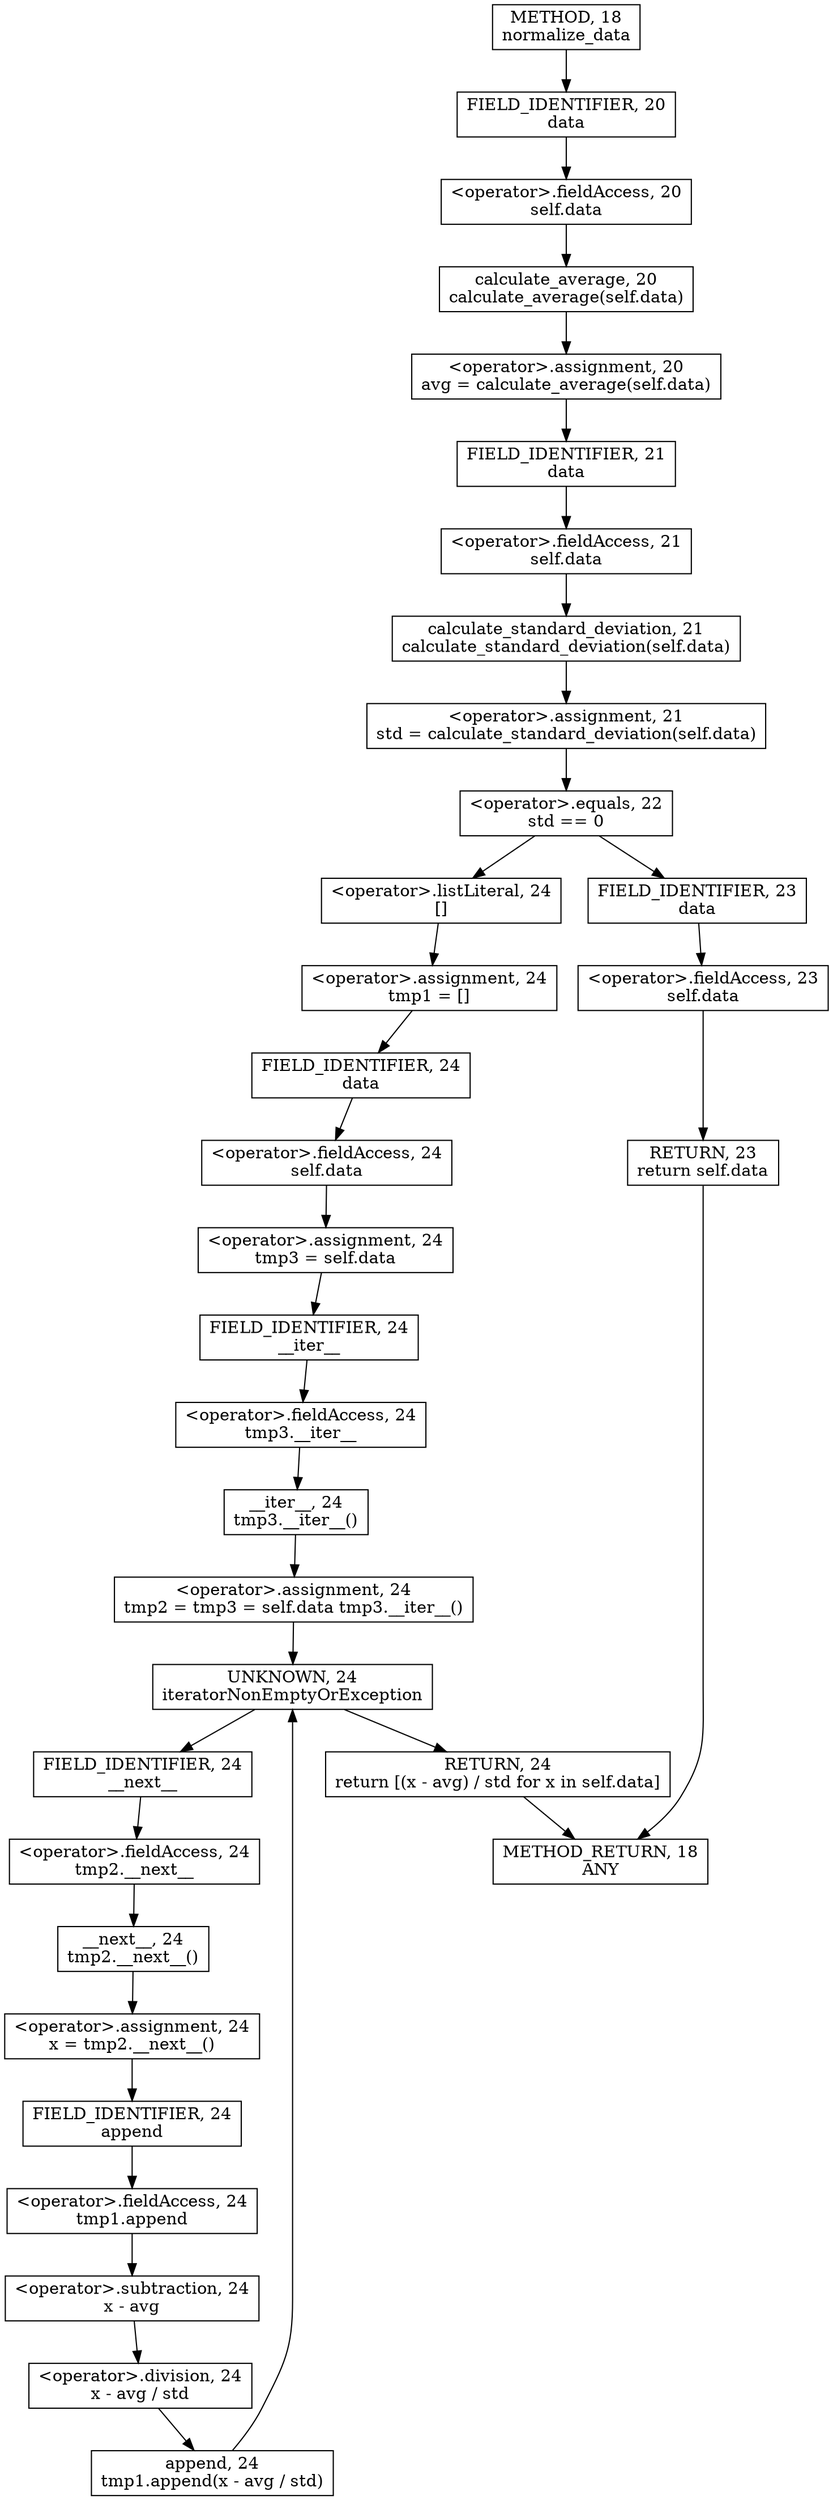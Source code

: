 digraph "normalize_data" {  
node [shape="rect"];  
"30064771150" [label = <&lt;operator&gt;.assignment, 20<BR/>avg = calculate_average(self.data)> ]
"30064771153" [label = <&lt;operator&gt;.assignment, 21<BR/>std = calculate_standard_deviation(self.data)> ]
"146028888071" [label = <RETURN, 24<BR/>return [(x - avg) / std for x in self.data]> ]
"30064771149" [label = <calculate_average, 20<BR/>calculate_average(self.data)> ]
"30064771152" [label = <calculate_standard_deviation, 21<BR/>calculate_standard_deviation(self.data)> ]
"30064771154" [label = <&lt;operator&gt;.equals, 22<BR/>std == 0> ]
"30064771148" [label = <&lt;operator&gt;.fieldAccess, 20<BR/>self.data> ]
"30064771151" [label = <&lt;operator&gt;.fieldAccess, 21<BR/>self.data> ]
"146028888070" [label = <RETURN, 23<BR/>return self.data> ]
"30064771157" [label = <&lt;operator&gt;.assignment, 24<BR/>tmp1 = []> ]
"55834574852" [label = <FIELD_IDENTIFIER, 20<BR/>data> ]
"55834574853" [label = <FIELD_IDENTIFIER, 21<BR/>data> ]
"30064771155" [label = <&lt;operator&gt;.fieldAccess, 23<BR/>self.data> ]
"30064771156" [label = <&lt;operator&gt;.listLiteral, 24<BR/>[]> ]
"30064771166" [label = <&lt;operator&gt;.assignment, 24<BR/>tmp2 = tmp3 = self.data tmp3.__iter__()> ]
"55834574854" [label = <FIELD_IDENTIFIER, 23<BR/>data> ]
"184683593728" [label = <UNKNOWN, 24<BR/>iteratorNonEmptyOrException> ]
"30064771163" [label = <&lt;operator&gt;.assignment, 24<BR/>tmp3 = self.data> ]
"30064771165" [label = <__iter__, 24<BR/>tmp3.__iter__()> ]
"30064771169" [label = <&lt;operator&gt;.assignment, 24<BR/>x = tmp2.__next__()> ]
"30064771161" [label = <append, 24<BR/>tmp1.append(x - avg / std)> ]
"30064771162" [label = <&lt;operator&gt;.fieldAccess, 24<BR/>self.data> ]
"30064771164" [label = <&lt;operator&gt;.fieldAccess, 24<BR/>tmp3.__iter__> ]
"30064771168" [label = <__next__, 24<BR/>tmp2.__next__()> ]
"30064771160" [label = <&lt;operator&gt;.fieldAccess, 24<BR/>tmp1.append> ]
"30064771159" [label = <&lt;operator&gt;.division, 24<BR/>x - avg / std> ]
"55834574856" [label = <FIELD_IDENTIFIER, 24<BR/>data> ]
"55834574857" [label = <FIELD_IDENTIFIER, 24<BR/>__iter__> ]
"30064771167" [label = <&lt;operator&gt;.fieldAccess, 24<BR/>tmp2.__next__> ]
"55834574855" [label = <FIELD_IDENTIFIER, 24<BR/>append> ]
"30064771158" [label = <&lt;operator&gt;.subtraction, 24<BR/>x - avg> ]
"55834574858" [label = <FIELD_IDENTIFIER, 24<BR/>__next__> ]
"111669149707" [label = <METHOD, 18<BR/>normalize_data> ]
"128849018891" [label = <METHOD_RETURN, 18<BR/>ANY> ]
  "30064771150" -> "55834574853" 
  "30064771153" -> "30064771154" 
  "146028888071" -> "128849018891" 
  "30064771149" -> "30064771150" 
  "30064771152" -> "30064771153" 
  "30064771154" -> "55834574854" 
  "30064771154" -> "30064771156" 
  "30064771148" -> "30064771149" 
  "30064771151" -> "30064771152" 
  "146028888070" -> "128849018891" 
  "30064771157" -> "55834574856" 
  "55834574852" -> "30064771148" 
  "55834574853" -> "30064771151" 
  "30064771155" -> "146028888070" 
  "30064771156" -> "30064771157" 
  "30064771166" -> "184683593728" 
  "55834574854" -> "30064771155" 
  "184683593728" -> "55834574858" 
  "184683593728" -> "146028888071" 
  "30064771163" -> "55834574857" 
  "30064771165" -> "30064771166" 
  "30064771169" -> "55834574855" 
  "30064771161" -> "184683593728" 
  "30064771162" -> "30064771163" 
  "30064771164" -> "30064771165" 
  "30064771168" -> "30064771169" 
  "30064771160" -> "30064771158" 
  "30064771159" -> "30064771161" 
  "55834574856" -> "30064771162" 
  "55834574857" -> "30064771164" 
  "30064771167" -> "30064771168" 
  "55834574855" -> "30064771160" 
  "30064771158" -> "30064771159" 
  "55834574858" -> "30064771167" 
  "111669149707" -> "55834574852" 
}
